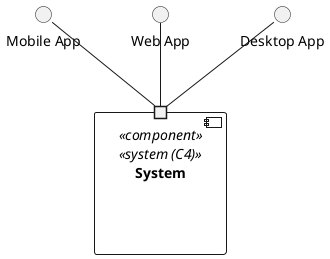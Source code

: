 @startuml client-server-logical

interface "Mobile App" as MOBILE
interface "Web App" as WEB
interface "Desktop App" as DESKTOP

component "System" <<component>> <<system (C4)>> as S {
  portin " " as P1
}

MOBILE -- P1
WEB -- P1
DESKTOP -- P1

@enduml
